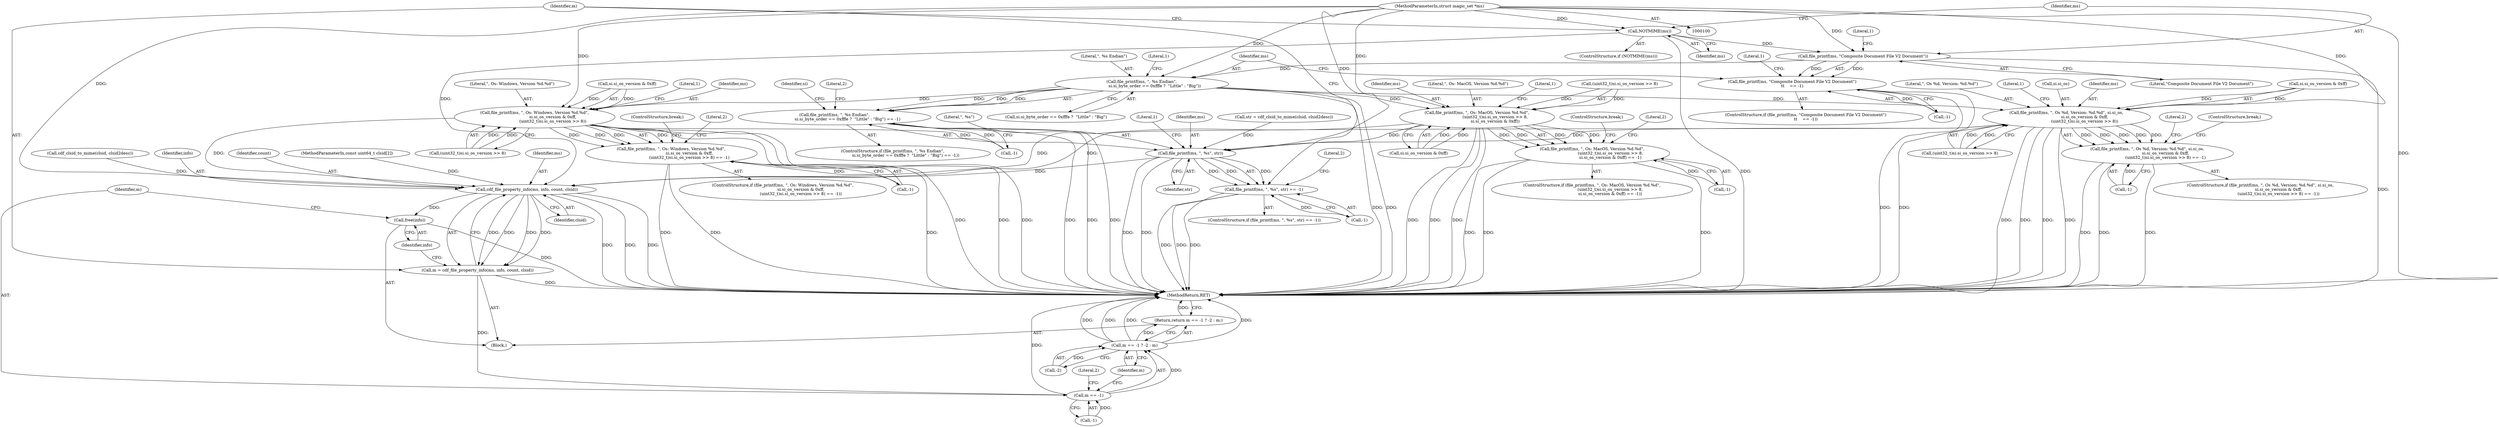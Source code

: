 digraph "1_file_6d209c1c489457397a5763bca4b28e43aac90391_1@pointer" {
"1000101" [label="(MethodParameterIn,struct magic_set *ms)"];
"1000127" [label="(Call,NOTMIME(ms))"];
"1000133" [label="(Call,file_printf(ms, \"Composite Document File V2 Document\"))"];
"1000132" [label="(Call,file_printf(ms, \"Composite Document File V2 Document\")\n\t\t    == -1)"];
"1000143" [label="(Call,file_printf(ms, \", %s Endian\",\n                    si.si_byte_order == 0xfffe ?  \"Little\" : \"Big\"))"];
"1000142" [label="(Call,file_printf(ms, \", %s Endian\",\n                    si.si_byte_order == 0xfffe ?  \"Little\" : \"Big\") == -1)"];
"1000167" [label="(Call,file_printf(ms, \", Os: Windows, Version %d.%d\",\n                            si.si_os_version & 0xff,\n                            (uint32_t)si.si_os_version >> 8))"];
"1000166" [label="(Call,file_printf(ms, \", Os: Windows, Version %d.%d\",\n                            si.si_os_version & 0xff,\n                            (uint32_t)si.si_os_version >> 8) == -1)"];
"1000248" [label="(Call,file_printf(ms, \", %s\", str))"];
"1000247" [label="(Call,file_printf(ms, \", %s\", str) == -1)"];
"1000259" [label="(Call,cdf_file_property_info(ms, info, count, clsid))"];
"1000257" [label="(Call,m = cdf_file_property_info(ms, info, count, clsid))"];
"1000268" [label="(Call,m == -1)"];
"1000267" [label="(Call,m == -1 ? -2 : m)"];
"1000266" [label="(Return,return m == -1 ? -2 : m;)"];
"1000264" [label="(Call,free(info))"];
"1000191" [label="(Call,file_printf(ms, \", Os: MacOS, Version %d.%d\",\n                            (uint32_t)si.si_os_version >> 8,\n                            si.si_os_version & 0xff))"];
"1000190" [label="(Call,file_printf(ms, \", Os: MacOS, Version %d.%d\",\n                            (uint32_t)si.si_os_version >> 8,\n                            si.si_os_version & 0xff) == -1)"];
"1000215" [label="(Call,file_printf(ms, \", Os %d, Version: %d.%d\", si.si_os,\n                            si.si_os_version & 0xff,\n                            (uint32_t)si.si_os_version >> 8))"];
"1000214" [label="(Call,file_printf(ms, \", Os %d, Version: %d.%d\", si.si_os,\n                            si.si_os_version & 0xff,\n                            (uint32_t)si.si_os_version >> 8) == -1)"];
"1000167" [label="(Call,file_printf(ms, \", Os: Windows, Version %d.%d\",\n                            si.si_os_version & 0xff,\n                            (uint32_t)si.si_os_version >> 8))"];
"1000183" [label="(Literal,1)"];
"1000168" [label="(Identifier,ms)"];
"1000169" [label="(Literal,\", Os: Windows, Version %d.%d\")"];
"1000213" [label="(ControlStructure,if (file_printf(ms, \", Os %d, Version: %d.%d\", si.si_os,\n                            si.si_os_version & 0xff,\n                            (uint32_t)si.si_os_version >> 8) == -1))"];
"1000137" [label="(Literal,1)"];
"1000141" [label="(ControlStructure,if (file_printf(ms, \", %s Endian\",\n                    si.si_byte_order == 0xfffe ?  \"Little\" : \"Big\") == -1))"];
"1000143" [label="(Call,file_printf(ms, \", %s Endian\",\n                    si.si_byte_order == 0xfffe ?  \"Little\" : \"Big\"))"];
"1000191" [label="(Call,file_printf(ms, \", Os: MacOS, Version %d.%d\",\n                            (uint32_t)si.si_os_version >> 8,\n                            si.si_os_version & 0xff))"];
"1000101" [label="(MethodParameterIn,struct magic_set *ms)"];
"1000140" [label="(Literal,1)"];
"1000272" [label="(Call,-2)"];
"1000206" [label="(Call,-1)"];
"1000187" [label="(ControlStructure,break;)"];
"1000144" [label="(Identifier,ms)"];
"1000211" [label="(ControlStructure,break;)"];
"1000273" [label="(Literal,2)"];
"1000268" [label="(Call,m == -1)"];
"1000263" [label="(Identifier,clsid)"];
"1000193" [label="(Literal,\", Os: MacOS, Version %d.%d\")"];
"1000207" [label="(Literal,1)"];
"1000274" [label="(Identifier,m)"];
"1000275" [label="(MethodReturn,RET)"];
"1000131" [label="(ControlStructure,if (file_printf(ms, \"Composite Document File V2 Document\")\n\t\t    == -1))"];
"1000226" [label="(Call,(uint32_t)si.si_os_version >> 8)"];
"1000221" [label="(Call,si.si_os_version & 0xff)"];
"1000175" [label="(Call,(uint32_t)si.si_os_version >> 8)"];
"1000210" [label="(Literal,2)"];
"1000194" [label="(Call,(uint32_t)si.si_os_version >> 8)"];
"1000190" [label="(Call,file_printf(ms, \", Os: MacOS, Version %d.%d\",\n                            (uint32_t)si.si_os_version >> 8,\n                            si.si_os_version & 0xff) == -1)"];
"1000134" [label="(Identifier,ms)"];
"1000247" [label="(Call,file_printf(ms, \", %s\", str) == -1)"];
"1000128" [label="(Identifier,ms)"];
"1000217" [label="(Literal,\", Os %d, Version: %d.%d\")"];
"1000259" [label="(Call,cdf_file_property_info(ms, info, count, clsid))"];
"1000126" [label="(ControlStructure,if (NOTMIME(ms)))"];
"1000234" [label="(Literal,1)"];
"1000250" [label="(Literal,\", %s\")"];
"1000265" [label="(Identifier,info)"];
"1000192" [label="(Identifier,ms)"];
"1000186" [label="(Literal,2)"];
"1000215" [label="(Call,file_printf(ms, \", Os %d, Version: %d.%d\", si.si_os,\n                            si.si_os_version & 0xff,\n                            (uint32_t)si.si_os_version >> 8))"];
"1000248" [label="(Call,file_printf(ms, \", %s\", str))"];
"1000241" [label="(Call,cdf_clsid_to_mime(clsid, clsid2desc))"];
"1000270" [label="(Call,-1)"];
"1000266" [label="(Return,return m == -1 ? -2 : m;)"];
"1000261" [label="(Identifier,info)"];
"1000267" [label="(Call,m == -1 ? -2 : m)"];
"1000145" [label="(Literal,\", %s Endian\")"];
"1000269" [label="(Identifier,m)"];
"1000233" [label="(Call,-1)"];
"1000237" [label="(Literal,2)"];
"1000189" [label="(ControlStructure,if (file_printf(ms, \", Os: MacOS, Version %d.%d\",\n                            (uint32_t)si.si_os_version >> 8,\n                            si.si_os_version & 0xff) == -1))"];
"1000201" [label="(Call,si.si_os_version & 0xff)"];
"1000262" [label="(Identifier,count)"];
"1000136" [label="(Call,-1)"];
"1000257" [label="(Call,m = cdf_file_property_info(ms, info, count, clsid))"];
"1000132" [label="(Call,file_printf(ms, \"Composite Document File V2 Document\")\n\t\t    == -1)"];
"1000166" [label="(Call,file_printf(ms, \", Os: Windows, Version %d.%d\",\n                            si.si_os_version & 0xff,\n                            (uint32_t)si.si_os_version >> 8) == -1)"];
"1000135" [label="(Literal,\"Composite Document File V2 Document\")"];
"1000154" [label="(Call,-1)"];
"1000105" [label="(Block,)"];
"1000246" [label="(ControlStructure,if (file_printf(ms, \", %s\", str) == -1))"];
"1000133" [label="(Call,file_printf(ms, \"Composite Document File V2 Document\"))"];
"1000253" [label="(Literal,1)"];
"1000238" [label="(ControlStructure,break;)"];
"1000170" [label="(Call,si.si_os_version & 0xff)"];
"1000264" [label="(Call,free(info))"];
"1000146" [label="(Call,si.si_byte_order == 0xfffe ?  \"Little\" : \"Big\")"];
"1000161" [label="(Identifier,si)"];
"1000249" [label="(Identifier,ms)"];
"1000256" [label="(Literal,2)"];
"1000104" [label="(MethodParameterIn,const uint64_t clsid[2])"];
"1000155" [label="(Literal,1)"];
"1000251" [label="(Identifier,str)"];
"1000214" [label="(Call,file_printf(ms, \", Os %d, Version: %d.%d\", si.si_os,\n                            si.si_os_version & 0xff,\n                            (uint32_t)si.si_os_version >> 8) == -1)"];
"1000239" [label="(Call,str = cdf_clsid_to_mime(clsid, clsid2desc))"];
"1000127" [label="(Call,NOTMIME(ms))"];
"1000165" [label="(ControlStructure,if (file_printf(ms, \", Os: Windows, Version %d.%d\",\n                            si.si_os_version & 0xff,\n                            (uint32_t)si.si_os_version >> 8) == -1))"];
"1000158" [label="(Literal,2)"];
"1000218" [label="(Call,si.si_os)"];
"1000258" [label="(Identifier,m)"];
"1000252" [label="(Call,-1)"];
"1000142" [label="(Call,file_printf(ms, \", %s Endian\",\n                    si.si_byte_order == 0xfffe ?  \"Little\" : \"Big\") == -1)"];
"1000260" [label="(Identifier,ms)"];
"1000182" [label="(Call,-1)"];
"1000216" [label="(Identifier,ms)"];
"1000101" -> "1000100"  [label="AST: "];
"1000101" -> "1000275"  [label="DDG: "];
"1000101" -> "1000127"  [label="DDG: "];
"1000101" -> "1000133"  [label="DDG: "];
"1000101" -> "1000143"  [label="DDG: "];
"1000101" -> "1000167"  [label="DDG: "];
"1000101" -> "1000191"  [label="DDG: "];
"1000101" -> "1000215"  [label="DDG: "];
"1000101" -> "1000248"  [label="DDG: "];
"1000101" -> "1000259"  [label="DDG: "];
"1000127" -> "1000126"  [label="AST: "];
"1000127" -> "1000128"  [label="CFG: "];
"1000128" -> "1000127"  [label="AST: "];
"1000134" -> "1000127"  [label="CFG: "];
"1000258" -> "1000127"  [label="CFG: "];
"1000127" -> "1000275"  [label="DDG: "];
"1000127" -> "1000133"  [label="DDG: "];
"1000127" -> "1000259"  [label="DDG: "];
"1000133" -> "1000132"  [label="AST: "];
"1000133" -> "1000135"  [label="CFG: "];
"1000134" -> "1000133"  [label="AST: "];
"1000135" -> "1000133"  [label="AST: "];
"1000137" -> "1000133"  [label="CFG: "];
"1000133" -> "1000275"  [label="DDG: "];
"1000133" -> "1000132"  [label="DDG: "];
"1000133" -> "1000132"  [label="DDG: "];
"1000133" -> "1000143"  [label="DDG: "];
"1000132" -> "1000131"  [label="AST: "];
"1000132" -> "1000136"  [label="CFG: "];
"1000136" -> "1000132"  [label="AST: "];
"1000140" -> "1000132"  [label="CFG: "];
"1000144" -> "1000132"  [label="CFG: "];
"1000132" -> "1000275"  [label="DDG: "];
"1000132" -> "1000275"  [label="DDG: "];
"1000136" -> "1000132"  [label="DDG: "];
"1000143" -> "1000142"  [label="AST: "];
"1000143" -> "1000146"  [label="CFG: "];
"1000144" -> "1000143"  [label="AST: "];
"1000145" -> "1000143"  [label="AST: "];
"1000146" -> "1000143"  [label="AST: "];
"1000155" -> "1000143"  [label="CFG: "];
"1000143" -> "1000275"  [label="DDG: "];
"1000143" -> "1000275"  [label="DDG: "];
"1000143" -> "1000142"  [label="DDG: "];
"1000143" -> "1000142"  [label="DDG: "];
"1000143" -> "1000142"  [label="DDG: "];
"1000143" -> "1000167"  [label="DDG: "];
"1000143" -> "1000191"  [label="DDG: "];
"1000143" -> "1000215"  [label="DDG: "];
"1000142" -> "1000141"  [label="AST: "];
"1000142" -> "1000154"  [label="CFG: "];
"1000154" -> "1000142"  [label="AST: "];
"1000158" -> "1000142"  [label="CFG: "];
"1000161" -> "1000142"  [label="CFG: "];
"1000142" -> "1000275"  [label="DDG: "];
"1000142" -> "1000275"  [label="DDG: "];
"1000142" -> "1000275"  [label="DDG: "];
"1000154" -> "1000142"  [label="DDG: "];
"1000167" -> "1000166"  [label="AST: "];
"1000167" -> "1000175"  [label="CFG: "];
"1000168" -> "1000167"  [label="AST: "];
"1000169" -> "1000167"  [label="AST: "];
"1000170" -> "1000167"  [label="AST: "];
"1000175" -> "1000167"  [label="AST: "];
"1000183" -> "1000167"  [label="CFG: "];
"1000167" -> "1000275"  [label="DDG: "];
"1000167" -> "1000275"  [label="DDG: "];
"1000167" -> "1000275"  [label="DDG: "];
"1000167" -> "1000166"  [label="DDG: "];
"1000167" -> "1000166"  [label="DDG: "];
"1000167" -> "1000166"  [label="DDG: "];
"1000167" -> "1000166"  [label="DDG: "];
"1000170" -> "1000167"  [label="DDG: "];
"1000170" -> "1000167"  [label="DDG: "];
"1000175" -> "1000167"  [label="DDG: "];
"1000175" -> "1000167"  [label="DDG: "];
"1000167" -> "1000248"  [label="DDG: "];
"1000167" -> "1000259"  [label="DDG: "];
"1000166" -> "1000165"  [label="AST: "];
"1000166" -> "1000182"  [label="CFG: "];
"1000182" -> "1000166"  [label="AST: "];
"1000186" -> "1000166"  [label="CFG: "];
"1000187" -> "1000166"  [label="CFG: "];
"1000166" -> "1000275"  [label="DDG: "];
"1000166" -> "1000275"  [label="DDG: "];
"1000166" -> "1000275"  [label="DDG: "];
"1000182" -> "1000166"  [label="DDG: "];
"1000248" -> "1000247"  [label="AST: "];
"1000248" -> "1000251"  [label="CFG: "];
"1000249" -> "1000248"  [label="AST: "];
"1000250" -> "1000248"  [label="AST: "];
"1000251" -> "1000248"  [label="AST: "];
"1000253" -> "1000248"  [label="CFG: "];
"1000248" -> "1000275"  [label="DDG: "];
"1000248" -> "1000275"  [label="DDG: "];
"1000248" -> "1000247"  [label="DDG: "];
"1000248" -> "1000247"  [label="DDG: "];
"1000248" -> "1000247"  [label="DDG: "];
"1000215" -> "1000248"  [label="DDG: "];
"1000191" -> "1000248"  [label="DDG: "];
"1000239" -> "1000248"  [label="DDG: "];
"1000248" -> "1000259"  [label="DDG: "];
"1000247" -> "1000246"  [label="AST: "];
"1000247" -> "1000252"  [label="CFG: "];
"1000252" -> "1000247"  [label="AST: "];
"1000256" -> "1000247"  [label="CFG: "];
"1000258" -> "1000247"  [label="CFG: "];
"1000247" -> "1000275"  [label="DDG: "];
"1000247" -> "1000275"  [label="DDG: "];
"1000247" -> "1000275"  [label="DDG: "];
"1000252" -> "1000247"  [label="DDG: "];
"1000259" -> "1000257"  [label="AST: "];
"1000259" -> "1000263"  [label="CFG: "];
"1000260" -> "1000259"  [label="AST: "];
"1000261" -> "1000259"  [label="AST: "];
"1000262" -> "1000259"  [label="AST: "];
"1000263" -> "1000259"  [label="AST: "];
"1000257" -> "1000259"  [label="CFG: "];
"1000259" -> "1000275"  [label="DDG: "];
"1000259" -> "1000275"  [label="DDG: "];
"1000259" -> "1000275"  [label="DDG: "];
"1000259" -> "1000257"  [label="DDG: "];
"1000259" -> "1000257"  [label="DDG: "];
"1000259" -> "1000257"  [label="DDG: "];
"1000259" -> "1000257"  [label="DDG: "];
"1000215" -> "1000259"  [label="DDG: "];
"1000191" -> "1000259"  [label="DDG: "];
"1000241" -> "1000259"  [label="DDG: "];
"1000104" -> "1000259"  [label="DDG: "];
"1000259" -> "1000264"  [label="DDG: "];
"1000257" -> "1000105"  [label="AST: "];
"1000258" -> "1000257"  [label="AST: "];
"1000265" -> "1000257"  [label="CFG: "];
"1000257" -> "1000275"  [label="DDG: "];
"1000257" -> "1000268"  [label="DDG: "];
"1000268" -> "1000267"  [label="AST: "];
"1000268" -> "1000270"  [label="CFG: "];
"1000269" -> "1000268"  [label="AST: "];
"1000270" -> "1000268"  [label="AST: "];
"1000273" -> "1000268"  [label="CFG: "];
"1000274" -> "1000268"  [label="CFG: "];
"1000268" -> "1000275"  [label="DDG: "];
"1000268" -> "1000267"  [label="DDG: "];
"1000270" -> "1000268"  [label="DDG: "];
"1000267" -> "1000266"  [label="AST: "];
"1000267" -> "1000272"  [label="CFG: "];
"1000267" -> "1000274"  [label="CFG: "];
"1000272" -> "1000267"  [label="AST: "];
"1000274" -> "1000267"  [label="AST: "];
"1000266" -> "1000267"  [label="CFG: "];
"1000267" -> "1000275"  [label="DDG: "];
"1000267" -> "1000275"  [label="DDG: "];
"1000267" -> "1000275"  [label="DDG: "];
"1000267" -> "1000275"  [label="DDG: "];
"1000267" -> "1000266"  [label="DDG: "];
"1000272" -> "1000267"  [label="DDG: "];
"1000266" -> "1000105"  [label="AST: "];
"1000275" -> "1000266"  [label="CFG: "];
"1000266" -> "1000275"  [label="DDG: "];
"1000264" -> "1000105"  [label="AST: "];
"1000264" -> "1000265"  [label="CFG: "];
"1000265" -> "1000264"  [label="AST: "];
"1000269" -> "1000264"  [label="CFG: "];
"1000264" -> "1000275"  [label="DDG: "];
"1000191" -> "1000190"  [label="AST: "];
"1000191" -> "1000201"  [label="CFG: "];
"1000192" -> "1000191"  [label="AST: "];
"1000193" -> "1000191"  [label="AST: "];
"1000194" -> "1000191"  [label="AST: "];
"1000201" -> "1000191"  [label="AST: "];
"1000207" -> "1000191"  [label="CFG: "];
"1000191" -> "1000275"  [label="DDG: "];
"1000191" -> "1000275"  [label="DDG: "];
"1000191" -> "1000275"  [label="DDG: "];
"1000191" -> "1000190"  [label="DDG: "];
"1000191" -> "1000190"  [label="DDG: "];
"1000191" -> "1000190"  [label="DDG: "];
"1000191" -> "1000190"  [label="DDG: "];
"1000194" -> "1000191"  [label="DDG: "];
"1000194" -> "1000191"  [label="DDG: "];
"1000201" -> "1000191"  [label="DDG: "];
"1000201" -> "1000191"  [label="DDG: "];
"1000190" -> "1000189"  [label="AST: "];
"1000190" -> "1000206"  [label="CFG: "];
"1000206" -> "1000190"  [label="AST: "];
"1000210" -> "1000190"  [label="CFG: "];
"1000211" -> "1000190"  [label="CFG: "];
"1000190" -> "1000275"  [label="DDG: "];
"1000190" -> "1000275"  [label="DDG: "];
"1000190" -> "1000275"  [label="DDG: "];
"1000206" -> "1000190"  [label="DDG: "];
"1000215" -> "1000214"  [label="AST: "];
"1000215" -> "1000226"  [label="CFG: "];
"1000216" -> "1000215"  [label="AST: "];
"1000217" -> "1000215"  [label="AST: "];
"1000218" -> "1000215"  [label="AST: "];
"1000221" -> "1000215"  [label="AST: "];
"1000226" -> "1000215"  [label="AST: "];
"1000234" -> "1000215"  [label="CFG: "];
"1000215" -> "1000275"  [label="DDG: "];
"1000215" -> "1000275"  [label="DDG: "];
"1000215" -> "1000275"  [label="DDG: "];
"1000215" -> "1000275"  [label="DDG: "];
"1000215" -> "1000214"  [label="DDG: "];
"1000215" -> "1000214"  [label="DDG: "];
"1000215" -> "1000214"  [label="DDG: "];
"1000215" -> "1000214"  [label="DDG: "];
"1000215" -> "1000214"  [label="DDG: "];
"1000221" -> "1000215"  [label="DDG: "];
"1000221" -> "1000215"  [label="DDG: "];
"1000226" -> "1000215"  [label="DDG: "];
"1000226" -> "1000215"  [label="DDG: "];
"1000214" -> "1000213"  [label="AST: "];
"1000214" -> "1000233"  [label="CFG: "];
"1000233" -> "1000214"  [label="AST: "];
"1000237" -> "1000214"  [label="CFG: "];
"1000238" -> "1000214"  [label="CFG: "];
"1000214" -> "1000275"  [label="DDG: "];
"1000214" -> "1000275"  [label="DDG: "];
"1000214" -> "1000275"  [label="DDG: "];
"1000233" -> "1000214"  [label="DDG: "];
}
